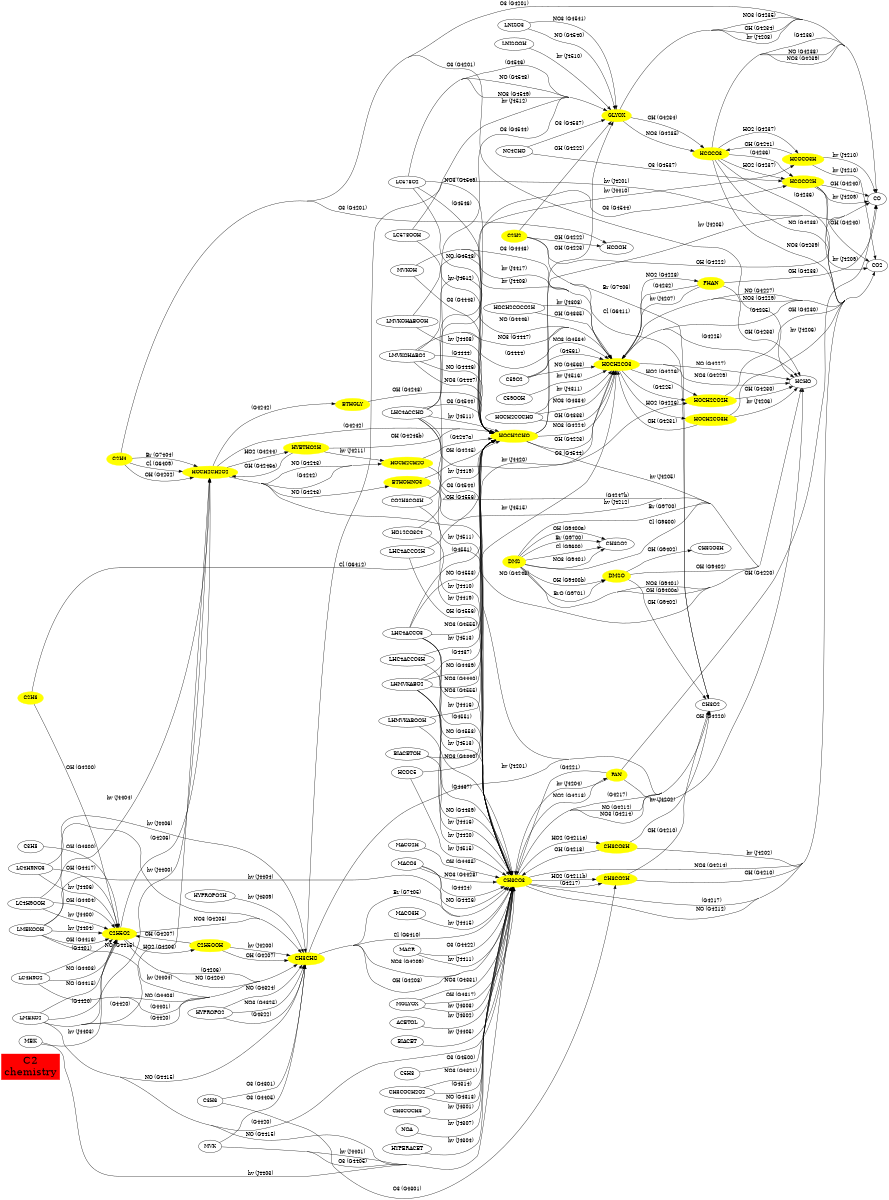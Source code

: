 // Created automatically by xgraphviz, DO NOT EDIT!
digraph C2 {
  concentrate=true;
  rankdir=LR;
  size="8,8";
"C2\nchemistry"
  [shape=box, fontsize=30,
  style="filled", color=red];
subgraph species {
node[shape=oval,
  color=yellow,
  style="filled"];
C2H2
C2H4
C2H5O2
C2H5OOH
C2H6
CH3CHO
CH3CO2H
CH3CO3
CH3CO3H
DMS
DMSO
ETHGLY
ETHOHNO3
GLYOX
HCOCO2H
HCOCO3
HCOCO3H
HOCH2CH2O
HOCH2CH2O2
HOCH2CHO
HOCH2CO2H
HOCH2CO3
HOCH2CO3H
HYETHO2H
PAN
PHAN
}
ACETOL -> CH3CO3 [label = "hv (J4302)"];
BIACET -> CH3CO3 [label = "hv (J4405)"];
BIACETOH -> CH3CO3 [label = "hv (J4420)"];
BIACETOH -> HOCH2CO3 [label = "hv (J4420)"];
C2H2 -> CH3O2 [label = "Br (G7406)"];
C2H2 -> CH3O2 [label = "Cl (G6411)"];
C2H2 -> CO [label = "OH (G4222)"];
C2H2 -> GLYOX [label = "OH (G4222)"];
C2H2 -> HCOOH [label = "OH (G4222)"];
C2H4 -> CO [label = "O3 (G4201)"];
C2H4 -> HCHO [label = "O3 (G4201)"];
C2H4 -> HCOOH [label = "O3 (G4201)"];
C2H4 -> HOCH2CH2O2 [label = "Br (G7404)"];
C2H4 -> HOCH2CH2O2 [label = "Cl (G6409)"];
C2H4 -> HOCH2CH2O2 [label = "OH (G4202)"];
C2H5O2 -> C2H5OOH [label = "HO2 (G4203)"];
C2H5O2 -> CH3CHO [label = " (G4206)"];
C2H5O2 -> CH3CHO [label = "NO (G4204)"];
C2H5O2 -> CH3CHO [label = "NO3 (G4205)"];
C2H5O2 -> HOCH2CH2O2 [label = " (G4206)"];
C2H5OOH -> C2H5O2 [label = "OH (G4207)"];
C2H5OOH -> CH3CHO [label = "OH (G4207)"];
C2H5OOH -> CH3CHO [label = "hv (J4200)"];
C2H6 -> C2H5O2 [label = "OH (G4200)"];
C2H6 -> CH3O2 [label = "Cl (G6412)"];
C3H6 -> CH3CHO [label = "O3 (G4301)"];
C3H6 -> CH3CO2H [label = "O3 (G4301)"];
C3H8 -> C2H5O2 [label = "OH (G4300)"];
C59O2 -> HOCH2CO3 [label = " (G4561)"];
C59O2 -> HOCH2CO3 [label = "NO (G4563)"];
C59O2 -> HOCH2CO3 [label = "NO3 (G4564)"];
C59OOH -> HOCH2CO3 [label = "hv (J4516)"];
C5H8 -> CH3CO3 [label = "O3 (G4500)"];
CH3CHO -> CH3CO3 [label = "Br (G7405)"];
CH3CHO -> CH3CO3 [label = "Cl (G6410)"];
CH3CHO -> CH3CO3 [label = "NO3 (G4209)"];
CH3CHO -> CH3CO3 [label = "OH (G4208)"];
CH3CHO -> CH3O2 [label = "hv (J4201)"];
CH3CHO -> CO [label = "hv (J4201)"];
CH3CO2H -> CH3O2 [label = "OH (G4210)"];
CH3CO2H -> CO2 [label = "OH (G4210)"];
CH3CO3 -> CH3CO2H [label = " (G4217)"];
CH3CO3 -> CH3CO2H [label = "HO2 (G4211b)"];
CH3CO3 -> CH3CO3H [label = "HO2 (G4211a)"];
CH3CO3 -> CH3O2 [label = " (G4217)"];
CH3CO3 -> CH3O2 [label = "NO (G4212)"];
CH3CO3 -> CH3O2 [label = "NO3 (G4214)"];
CH3CO3 -> CO2 [label = " (G4217)"];
CH3CO3 -> CO2 [label = "NO (G4212)"];
CH3CO3 -> CO2 [label = "NO3 (G4214)"];
CH3CO3 -> PAN [label = "NO2 (G4213)"];
CH3CO3H -> CH3CO3 [label = "OH (G4218)"];
CH3CO3H -> CH3O2 [label = "hv (J4202)"];
CH3CO3H -> CO2 [label = "hv (J4202)"];
CH3COCH2O2 -> CH3CO3 [label = " (G4314)"];
CH3COCH2O2 -> CH3CO3 [label = "NO (G4313)"];
CH3COCH2O2 -> CH3CO3 [label = "NO3 (G4321)"];
CH3COCH3 -> CH3CO3 [label = "hv (J4301)"];
CO2H3CO3H -> CH3CO3 [label = "hv (J4410)"];
CO2H3CO3H -> HCOCO3H [label = "hv (J4410)"];
DMS -> CH3SO2 [label = "Br (G9700)"];
DMS -> CH3SO2 [label = "Cl (G9600)"];
DMS -> CH3SO2 [label = "NO3 (G9401)"];
DMS -> CH3SO2 [label = "OH (G9400a)"];
DMS -> DMSO [label = "BrO (G9701)"];
DMS -> DMSO [label = "OH (G9400b)"];
DMS -> HCHO [label = "Br (G9700)"];
DMS -> HCHO [label = "Cl (G9600)"];
DMS -> HCHO [label = "NO3 (G9401)"];
DMS -> HCHO [label = "OH (G9400a)"];
DMSO -> CH3O2 [label = "OH (G9402)"];
DMSO -> CH3SO3H [label = "OH (G9402)"];
DMSO -> HCHO [label = "OH (G9402)"];
ETHGLY -> HOCH2CHO [label = "OH (G4248)"];
ETHOHNO3 -> HCHO [label = "hv (J4212)"];
ETHOHNO3 -> HOCH2CHO [label = "OH (G4245)"];
GLYOX -> CO [label = "NO3 (G4235)"];
GLYOX -> CO [label = "OH (G4234)"];
GLYOX -> CO [label = "hv (J4208)"];
GLYOX -> HCOCO3 [label = "NO3 (G4235)"];
GLYOX -> HCOCO3 [label = "OH (G4234)"];
HCOC5 -> CH3CO3 [label = "hv (J4515)"];
HCOC5 -> HOCH2CO3 [label = "hv (J4515)"];
HCOCO2H -> CO [label = "OH (G4240)"];
HCOCO2H -> CO [label = "hv (J4209)"];
HCOCO2H -> CO2 [label = "OH (G4240)"];
HCOCO2H -> CO2 [label = "hv (J4209)"];
HCOCO3 -> CO [label = " (G4236)"];
HCOCO3 -> CO [label = "NO (G4238)"];
HCOCO3 -> CO [label = "NO3 (G4239)"];
HCOCO3 -> CO2 [label = " (G4236)"];
HCOCO3 -> CO2 [label = "NO (G4238)"];
HCOCO3 -> CO2 [label = "NO3 (G4239)"];
HCOCO3 -> HCOCO2H [label = " (G4236)"];
HCOCO3 -> HCOCO2H [label = "HO2 (G4237)"];
HCOCO3 -> HCOCO3H [label = "HO2 (G4237)"];
HCOCO3H -> CO [label = "hv (J4210)"];
HCOCO3H -> CO2 [label = "hv (J4210)"];
HCOCO3H -> HCOCO3 [label = "OH (G4241)"];
HO12CO3C4 -> CH3CO3 [label = "hv (J4419)"];
HO12CO3C4 -> HOCH2CHO [label = "hv (J4419)"];
HOCH2CH2O -> HCHO [label = " (G4247b)"];
HOCH2CH2O -> HOCH2CHO [label = " (G4247a)"];
HOCH2CH2O2 -> ETHGLY [label = " (G4242)"];
HOCH2CH2O2 -> ETHOHNO3 [label = "NO (G4243)"];
HOCH2CH2O2 -> HCHO [label = "NO (G4243)"];
HOCH2CH2O2 -> HOCH2CH2O [label = " (G4242)"];
HOCH2CH2O2 -> HOCH2CH2O [label = "NO (G4243)"];
HOCH2CH2O2 -> HOCH2CHO [label = " (G4242)"];
HOCH2CH2O2 -> HYETHO2H [label = "HO2 (G4244)"];
HOCH2CHO -> CO [label = "hv (J4205)"];
HOCH2CHO -> GLYOX [label = "OH (G4223)"];
HOCH2CHO -> HCHO [label = "hv (J4205)"];
HOCH2CHO -> HOCH2CO3 [label = "NO3 (G4224)"];
HOCH2CHO -> HOCH2CO3 [label = "OH (G4223)"];
HOCH2CO2H -> CO2 [label = "OH (G4230)"];
HOCH2CO2H -> HCHO [label = "OH (G4230)"];
HOCH2CO3 -> CO2 [label = " (G4225)"];
HOCH2CO3 -> CO2 [label = "NO (G4227)"];
HOCH2CO3 -> CO2 [label = "NO3 (G4229)"];
HOCH2CO3 -> HCHO [label = " (G4225)"];
HOCH2CO3 -> HCHO [label = "NO (G4227)"];
HOCH2CO3 -> HCHO [label = "NO3 (G4229)"];
HOCH2CO3 -> HOCH2CO2H [label = " (G4225)"];
HOCH2CO3 -> HOCH2CO2H [label = "HO2 (G4226)"];
HOCH2CO3 -> HOCH2CO3H [label = "HO2 (G4226)"];
HOCH2CO3 -> PHAN [label = "NO2 (G4228)"];
HOCH2CO3H -> CO2 [label = "hv (J4206)"];
HOCH2CO3H -> HCHO [label = "hv (J4206)"];
HOCH2CO3H -> HOCH2CO3 [label = "OH (G4231)"];
HOCH2COCHO -> HOCH2CO3 [label = "NO3 (G4334)"];
HOCH2COCHO -> HOCH2CO3 [label = "OH (G4333)"];
HOCH2COCHO -> HOCH2CO3 [label = "hv (J4311)"];
HOCH2COCO2H -> HOCH2CO3 [label = "OH (G4335)"];
HOCH2COCO2H -> HOCH2CO3 [label = "hv (J4308)"];
HYETHO2H -> HOCH2CH2O [label = "hv (J4211)"];
HYETHO2H -> HOCH2CH2O2 [label = "OH (G4246a)"];
HYETHO2H -> HOCH2CHO [label = "OH (G4246b)"];
HYPERACET -> CH3CO3 [label = "hv (J4304)"];
HYPROPO2 -> CH3CHO [label = " (G4322)"];
HYPROPO2 -> CH3CHO [label = "NO (G4324)"];
HYPROPO2 -> CH3CHO [label = "NO3 (G4325)"];
HYPROPO2H -> CH3CHO [label = "hv (J4309)"];
LC4H9NO3 -> C2H5O2 [label = "OH (G4417)"];
LC4H9NO3 -> C2H5O2 [label = "hv (J4406)"];
LC4H9NO3 -> CH3CHO [label = "hv (J4406)"];
LC4H9O2 -> C2H5O2 [label = " (G4401)"];
LC4H9O2 -> C2H5O2 [label = "NO (G4403)"];
LC4H9O2 -> CH3CHO [label = " (G4401)"];
LC4H9O2 -> CH3CHO [label = "NO (G4403)"];
LC4H9OOH -> C2H5O2 [label = "OH (G4404)"];
LC4H9OOH -> C2H5O2 [label = "hv (J4400)"];
LC4H9OOH -> CH3CHO [label = "hv (J4400)"];
LC578O2 -> GLYOX [label = " (G4546)"];
LC578O2 -> GLYOX [label = "NO (G4548)"];
LC578O2 -> GLYOX [label = "NO3 (G4549)"];
LC578O2 -> HOCH2CHO [label = " (G4546)"];
LC578O2 -> HOCH2CHO [label = "NO (G4548)"];
LC578O2 -> HOCH2CHO [label = "NO3 (G4549)"];
LC578OOH -> GLYOX [label = "hv (J4512)"];
LC578OOH -> HOCH2CHO [label = "hv (J4512)"];
LHC4ACCHO -> CH3CO3 [label = "O3 (G4544)"];
LHC4ACCHO -> CH3CO3 [label = "hv (J4511)"];
LHC4ACCHO -> GLYOX [label = "O3 (G4544)"];
LHC4ACCHO -> HCOCO2H [label = "O3 (G4544)"];
LHC4ACCHO -> HOCH2CHO [label = "O3 (G4544)"];
LHC4ACCHO -> HOCH2CHO [label = "hv (J4511)"];
LHC4ACCHO -> HOCH2CO2H [label = "O3 (G4544)"];
LHC4ACCO2H -> CH3CO3 [label = "OH (G4556)"];
LHC4ACCO2H -> HOCH2CHO [label = "OH (G4556)"];
LHC4ACCO3 -> CH3CO3 [label = " (G4551)"];
LHC4ACCO3 -> CH3CO3 [label = "NO (G4553)"];
LHC4ACCO3 -> CH3CO3 [label = "NO3 (G4555)"];
LHC4ACCO3 -> HOCH2CHO [label = " (G4551)"];
LHC4ACCO3 -> HOCH2CHO [label = "NO (G4553)"];
LHC4ACCO3 -> HOCH2CHO [label = "NO3 (G4555)"];
LHC4ACCO3H -> CH3CO3 [label = "hv (J4513)"];
LHC4ACCO3H -> HOCH2CHO [label = "hv (J4513)"];
LHMVKABO2 -> CH3CO3 [label = " (G4437)"];
LHMVKABO2 -> CH3CO3 [label = "NO (G4439)"];
LHMVKABO2 -> CH3CO3 [label = "NO3 (G4440)"];
LHMVKABO2 -> HOCH2CHO [label = " (G4437)"];
LHMVKABO2 -> HOCH2CHO [label = "NO (G4439)"];
LHMVKABO2 -> HOCH2CHO [label = "NO3 (G4440)"];
LHMVKABOOH -> CH3CO3 [label = "hv (J4416)"];
LHMVKABOOH -> HOCH2CHO [label = "hv (J4416)"];
LMEKO2 -> C2H5O2 [label = " (G4420)"];
LMEKO2 -> C2H5O2 [label = "NO (G4415)"];
LMEKO2 -> CH3CHO [label = " (G4420)"];
LMEKO2 -> CH3CHO [label = "NO (G4415)"];
LMEKO2 -> CH3CO3 [label = " (G4420)"];
LMEKO2 -> CH3CO3 [label = "NO (G4415)"];
LMEKO2 -> HOCH2CH2O2 [label = " (G4420)"];
LMEKO2 -> HOCH2CH2O2 [label = "NO (G4415)"];
LMEKOOH -> C2H5O2 [label = "OH (G4416)"];
LMEKOOH -> C2H5O2 [label = "hv (J4404)"];
LMEKOOH -> CH3CHO [label = "hv (J4404)"];
LMEKOOH -> CH3CO3 [label = "hv (J4404)"];
LMEKOOH -> HOCH2CH2O2 [label = "hv (J4404)"];
LMVKOHABO2 -> HOCH2CHO [label = " (G4444)"];
LMVKOHABO2 -> HOCH2CHO [label = "NO (G4446)"];
LMVKOHABO2 -> HOCH2CHO [label = "NO3 (G4447)"];
LMVKOHABO2 -> HOCH2CO3 [label = " (G4444)"];
LMVKOHABO2 -> HOCH2CO3 [label = "NO (G4446)"];
LMVKOHABO2 -> HOCH2CO3 [label = "NO3 (G4447)"];
LMVKOHABOOH -> HOCH2CHO [label = "hv (J4408)"];
LMVKOHABOOH -> HOCH2CO3 [label = "hv (J4408)"];
LNISO3 -> GLYOX [label = "NO (G4540)"];
LNISO3 -> GLYOX [label = "NO3 (G4541)"];
LNISOOH -> GLYOX [label = "hv (J4510)"];
MACO2H -> CH3CO3 [label = "OH (G4435)"];
MACO3 -> CH3CO3 [label = " (G4424)"];
MACO3 -> CH3CO3 [label = "NO (G4426)"];
MACO3 -> CH3CO3 [label = "NO3 (G4428)"];
MACO3H -> CH3CO3 [label = "hv (J4415)"];
MACR -> CH3CO3 [label = "O3 (G4422)"];
MACR -> CH3CO3 [label = "hv (J4411)"];
MEK -> C2H5O2 [label = "hv (J4403)"];
MEK -> CH3CO3 [label = "hv (J4403)"];
MGLYOX -> CH3CO3 [label = "NO3 (G4331)"];
MGLYOX -> CH3CO3 [label = "OH (G4317)"];
MGLYOX -> CH3CO3 [label = "hv (J4303)"];
MVK -> CH3CHO [label = "O3 (G4405)"];
MVK -> CH3CO3 [label = "O3 (G4405)"];
MVK -> CH3CO3 [label = "hv (J4401)"];
MVKOH -> HOCH2CHO [label = "O3 (G4443)"];
MVKOH -> HOCH2CO3 [label = "O3 (G4443)"];
MVKOH -> HOCH2CO3 [label = "hv (J4417)"];
NC4CHO -> GLYOX [label = "O3 (G4537)"];
NC4CHO -> HCOCO2H [label = "O3 (G4537)"];
NOA -> CH3CO3 [label = "hv (J4307)"];
PAN -> CH3CO3 [label = " (G4221)"];
PAN -> CH3CO3 [label = "hv (J4204)"];
PAN -> CO [label = "OH (G4220)"];
PAN -> HCHO [label = "OH (G4220)"];
PHAN -> CO [label = "OH (G4233)"];
PHAN -> HCHO [label = "OH (G4233)"];
PHAN -> HOCH2CO3 [label = " (G4232)"];
PHAN -> HOCH2CO3 [label = "hv (J4207)"];
}
